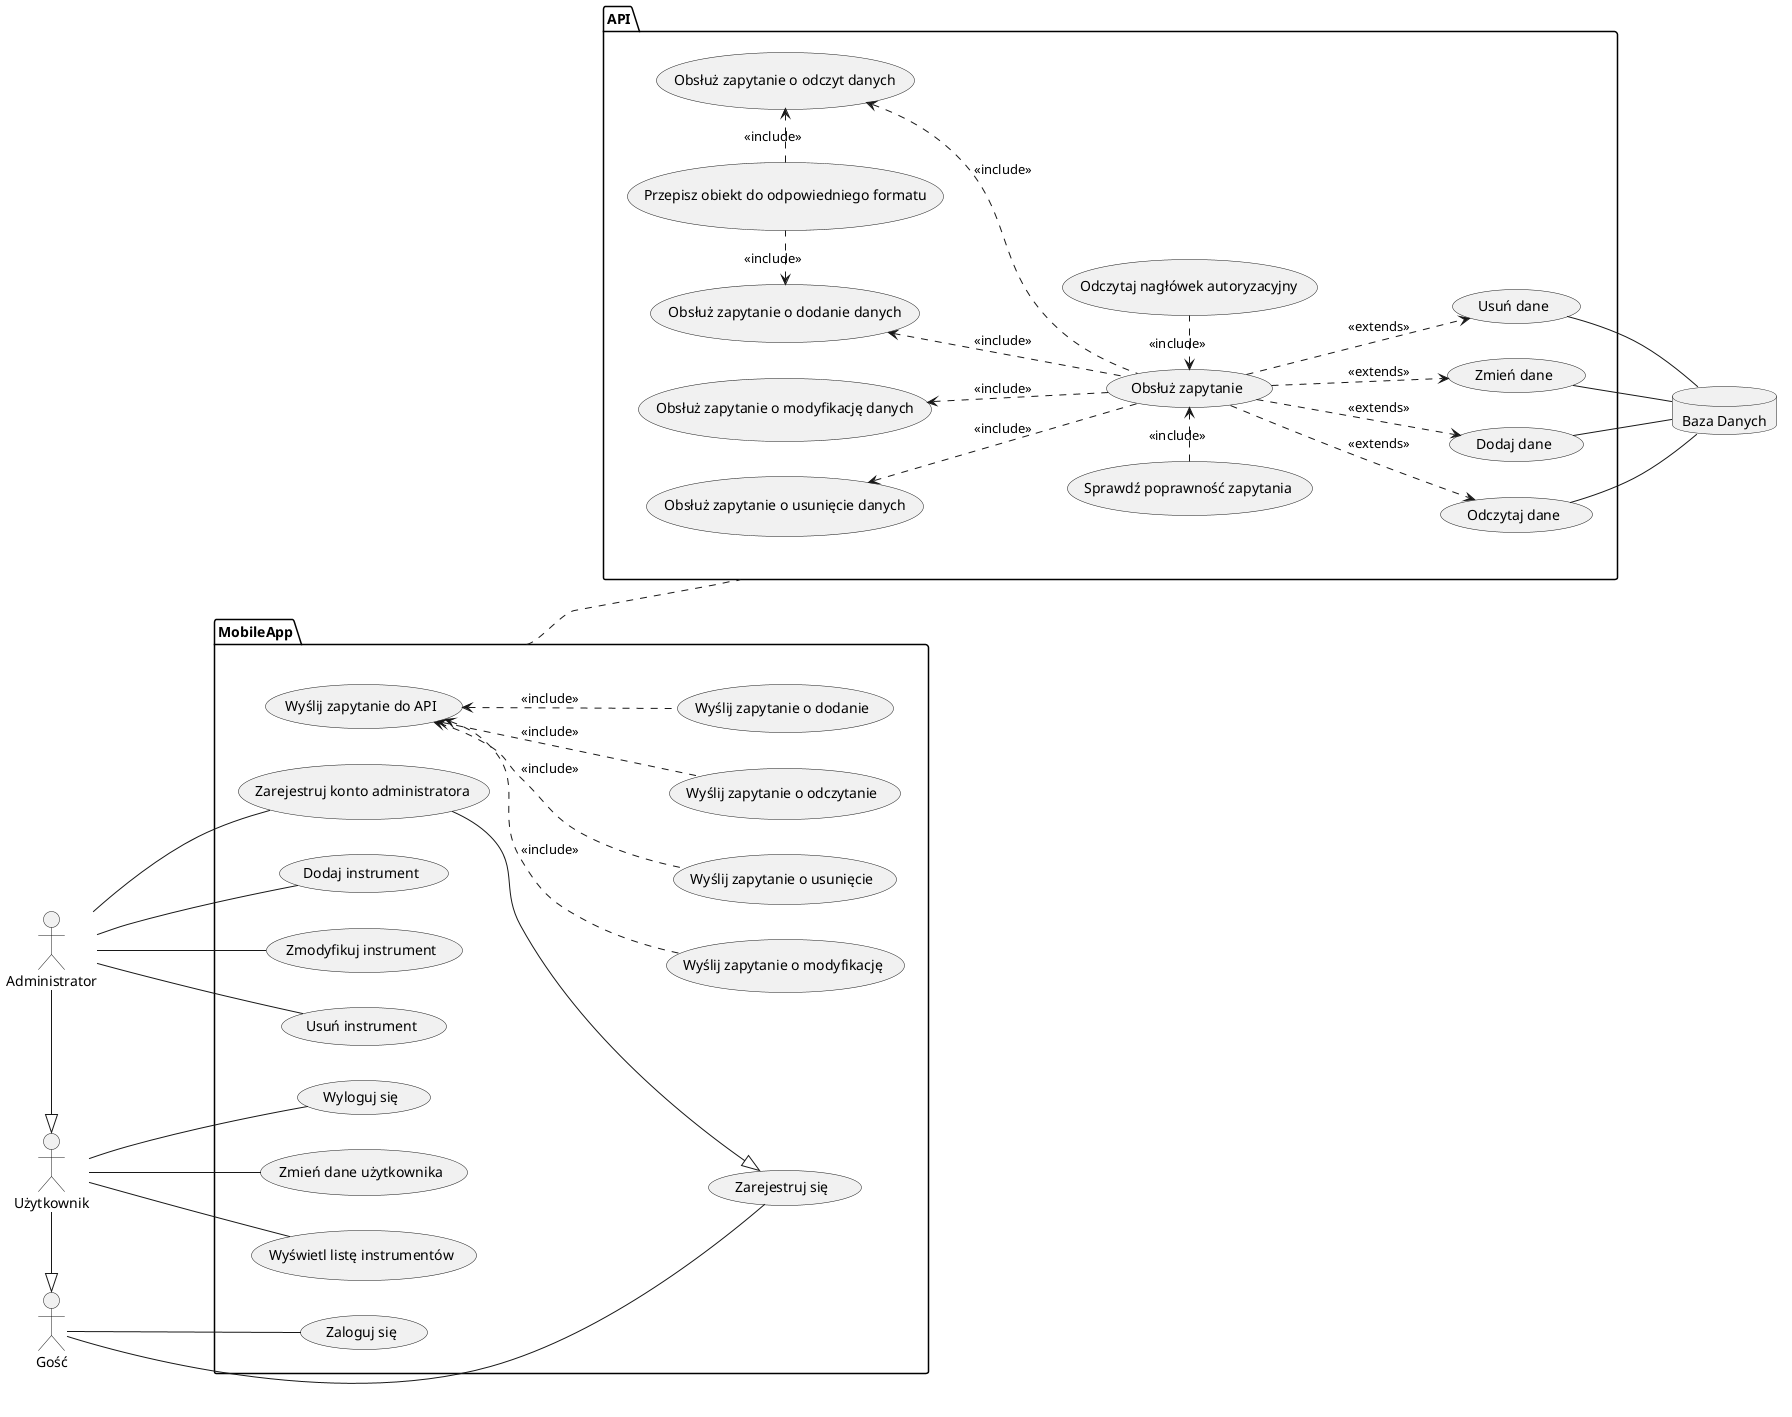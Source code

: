 @startuml UseCaseDiagram

left to right direction

actor Użytkownik
actor Administrator
actor Gość

database "Baza Danych" as Database

Administrator -|> Użytkownik
Użytkownik -|> Gość

MobileApp .down. API

package "Aplikacja mobilna" as MobileApp {
    (Zaloguj się) as login
    (Zarejestruj się) as register
    (Wyloguj się) as logout
    (Zarejestruj konto administratora) as registerAdmin
    (Zmień dane użytkownika) as changeUser
    (Wyświetl listę instrumentów) as showInstruments
    (Dodaj instrument) as addInstrument
    (Zmodyfikuj instrument) as changeInstrument
    (Usuń instrument) as deleteInstrument
    (Wyślij zapytanie o dodanie) as sendPostToAPI
    (Wyślij zapytanie o modyfikację) as sendPutToAPI
    (Wyślij zapytanie o usunięcie) as sendDeleteToAPI
    (Wyślij zapytanie o odczytanie) as sendGetToAPI
    (Wyślij zapytanie do API) as sendToAPI
}

package "Interfejs Programowania Aplikacji" as API {
    (Odczytaj dane) as select
    (Dodaj dane) as insert
    (Zmień dane) as update
    (Usuń dane) as delete
    (Obsłuż zapytanie) as handle
    (Odczytaj nagłówek autoryzacyjny) as authenticate
    (Sprawdź poprawność zapytania) as validate
    (Przepisz obiekt do odpowiedniego formatu) as map
    (Obsłuż zapytanie o odczyt danych) as httpGet
    (Obsłuż zapytanie o dodanie danych) as httpPost
    (Obsłuż zapytanie o modyfikację danych) as httpPut
    (Obsłuż zapytanie o usunięcie danych) as httpDelete
}

update <.up. handle : <<extends>>
delete <.up. handle : <<extends>>
handle <. authenticate : <<include>>
validate .> handle: <<include>>
map .> httpGet : <<include>>
httpPost <. map : <<include>>
select <.up. handle : <<extends>>
insert <.up. handle : <<extends>>
httpGet <.. handle : <<include>>
httpPost <.. handle : <<include>>
httpPut <.. handle : <<include>>
httpDelete <.. handle : <<include>>
Database -up- select
Database -up- insert 
Database -up- update
Database -up- delete

registerAdmin --|> register

sendPostToAPI .up.> sendToAPI : <<include>>
sendPutToAPI .up.> sendToAPI : <<include>>
sendGetToAPI .up.> sendToAPI : <<include>>
sendDeleteToAPI .up.> sendToAPI : <<include>>

Gość --- login
Gość --- register
registerAdmin - Administrator 
Użytkownik --- showInstruments
Użytkownik --- changeUser
Administrator --- addInstrument
Administrator --- changeInstrument
Administrator --- deleteInstrument
Użytkownik --- logout

@enduml